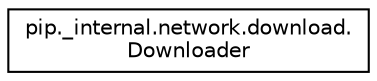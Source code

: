digraph "Graphical Class Hierarchy"
{
 // LATEX_PDF_SIZE
  edge [fontname="Helvetica",fontsize="10",labelfontname="Helvetica",labelfontsize="10"];
  node [fontname="Helvetica",fontsize="10",shape=record];
  rankdir="LR";
  Node0 [label="pip._internal.network.download.\lDownloader",height=0.2,width=0.4,color="black", fillcolor="white", style="filled",URL="$classpip_1_1__internal_1_1network_1_1download_1_1Downloader.html",tooltip=" "];
}
